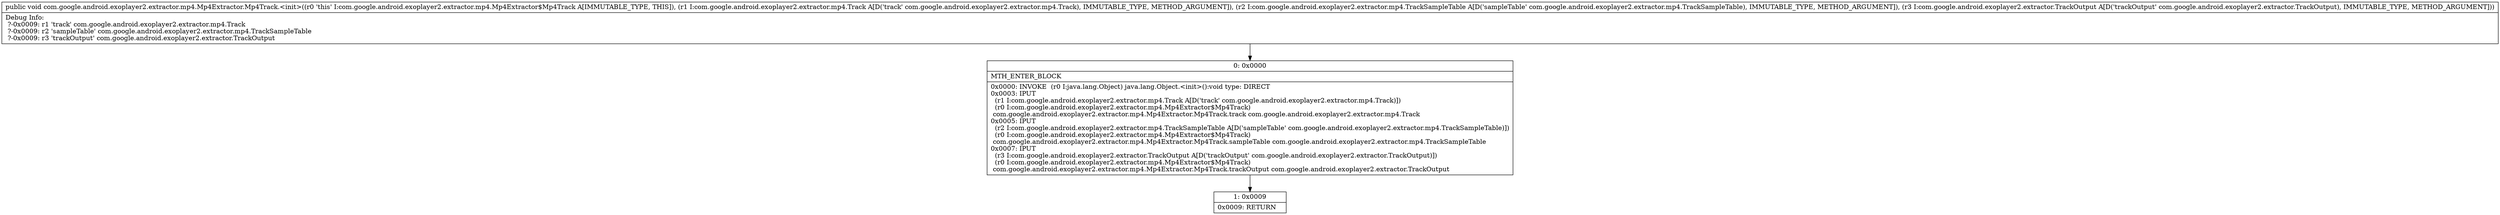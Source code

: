 digraph "CFG forcom.google.android.exoplayer2.extractor.mp4.Mp4Extractor.Mp4Track.\<init\>(Lcom\/google\/android\/exoplayer2\/extractor\/mp4\/Track;Lcom\/google\/android\/exoplayer2\/extractor\/mp4\/TrackSampleTable;Lcom\/google\/android\/exoplayer2\/extractor\/TrackOutput;)V" {
Node_0 [shape=record,label="{0\:\ 0x0000|MTH_ENTER_BLOCK\l|0x0000: INVOKE  (r0 I:java.lang.Object) java.lang.Object.\<init\>():void type: DIRECT \l0x0003: IPUT  \l  (r1 I:com.google.android.exoplayer2.extractor.mp4.Track A[D('track' com.google.android.exoplayer2.extractor.mp4.Track)])\l  (r0 I:com.google.android.exoplayer2.extractor.mp4.Mp4Extractor$Mp4Track)\l com.google.android.exoplayer2.extractor.mp4.Mp4Extractor.Mp4Track.track com.google.android.exoplayer2.extractor.mp4.Track \l0x0005: IPUT  \l  (r2 I:com.google.android.exoplayer2.extractor.mp4.TrackSampleTable A[D('sampleTable' com.google.android.exoplayer2.extractor.mp4.TrackSampleTable)])\l  (r0 I:com.google.android.exoplayer2.extractor.mp4.Mp4Extractor$Mp4Track)\l com.google.android.exoplayer2.extractor.mp4.Mp4Extractor.Mp4Track.sampleTable com.google.android.exoplayer2.extractor.mp4.TrackSampleTable \l0x0007: IPUT  \l  (r3 I:com.google.android.exoplayer2.extractor.TrackOutput A[D('trackOutput' com.google.android.exoplayer2.extractor.TrackOutput)])\l  (r0 I:com.google.android.exoplayer2.extractor.mp4.Mp4Extractor$Mp4Track)\l com.google.android.exoplayer2.extractor.mp4.Mp4Extractor.Mp4Track.trackOutput com.google.android.exoplayer2.extractor.TrackOutput \l}"];
Node_1 [shape=record,label="{1\:\ 0x0009|0x0009: RETURN   \l}"];
MethodNode[shape=record,label="{public void com.google.android.exoplayer2.extractor.mp4.Mp4Extractor.Mp4Track.\<init\>((r0 'this' I:com.google.android.exoplayer2.extractor.mp4.Mp4Extractor$Mp4Track A[IMMUTABLE_TYPE, THIS]), (r1 I:com.google.android.exoplayer2.extractor.mp4.Track A[D('track' com.google.android.exoplayer2.extractor.mp4.Track), IMMUTABLE_TYPE, METHOD_ARGUMENT]), (r2 I:com.google.android.exoplayer2.extractor.mp4.TrackSampleTable A[D('sampleTable' com.google.android.exoplayer2.extractor.mp4.TrackSampleTable), IMMUTABLE_TYPE, METHOD_ARGUMENT]), (r3 I:com.google.android.exoplayer2.extractor.TrackOutput A[D('trackOutput' com.google.android.exoplayer2.extractor.TrackOutput), IMMUTABLE_TYPE, METHOD_ARGUMENT]))  | Debug Info:\l  ?\-0x0009: r1 'track' com.google.android.exoplayer2.extractor.mp4.Track\l  ?\-0x0009: r2 'sampleTable' com.google.android.exoplayer2.extractor.mp4.TrackSampleTable\l  ?\-0x0009: r3 'trackOutput' com.google.android.exoplayer2.extractor.TrackOutput\l}"];
MethodNode -> Node_0;
Node_0 -> Node_1;
}

